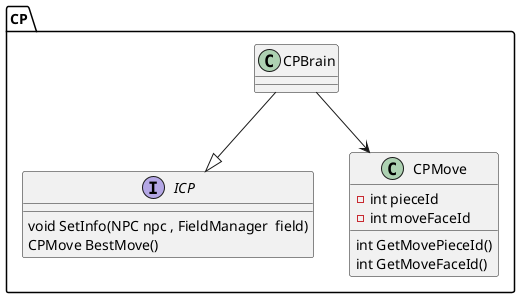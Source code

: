 @startuml
namespace CP{
    interface ICP{
        void SetInfo(NPC npc , FieldManager  field)
        CPMove BestMove()
    }

    class CPMove{
        -int pieceId
        -int moveFaceId

        int GetMovePieceId()
        int GetMoveFaceId()
    }

    class CPBrain{

    }

    CPBrain --|>ICP
    CPBrain -->CPMove

}
@enduml